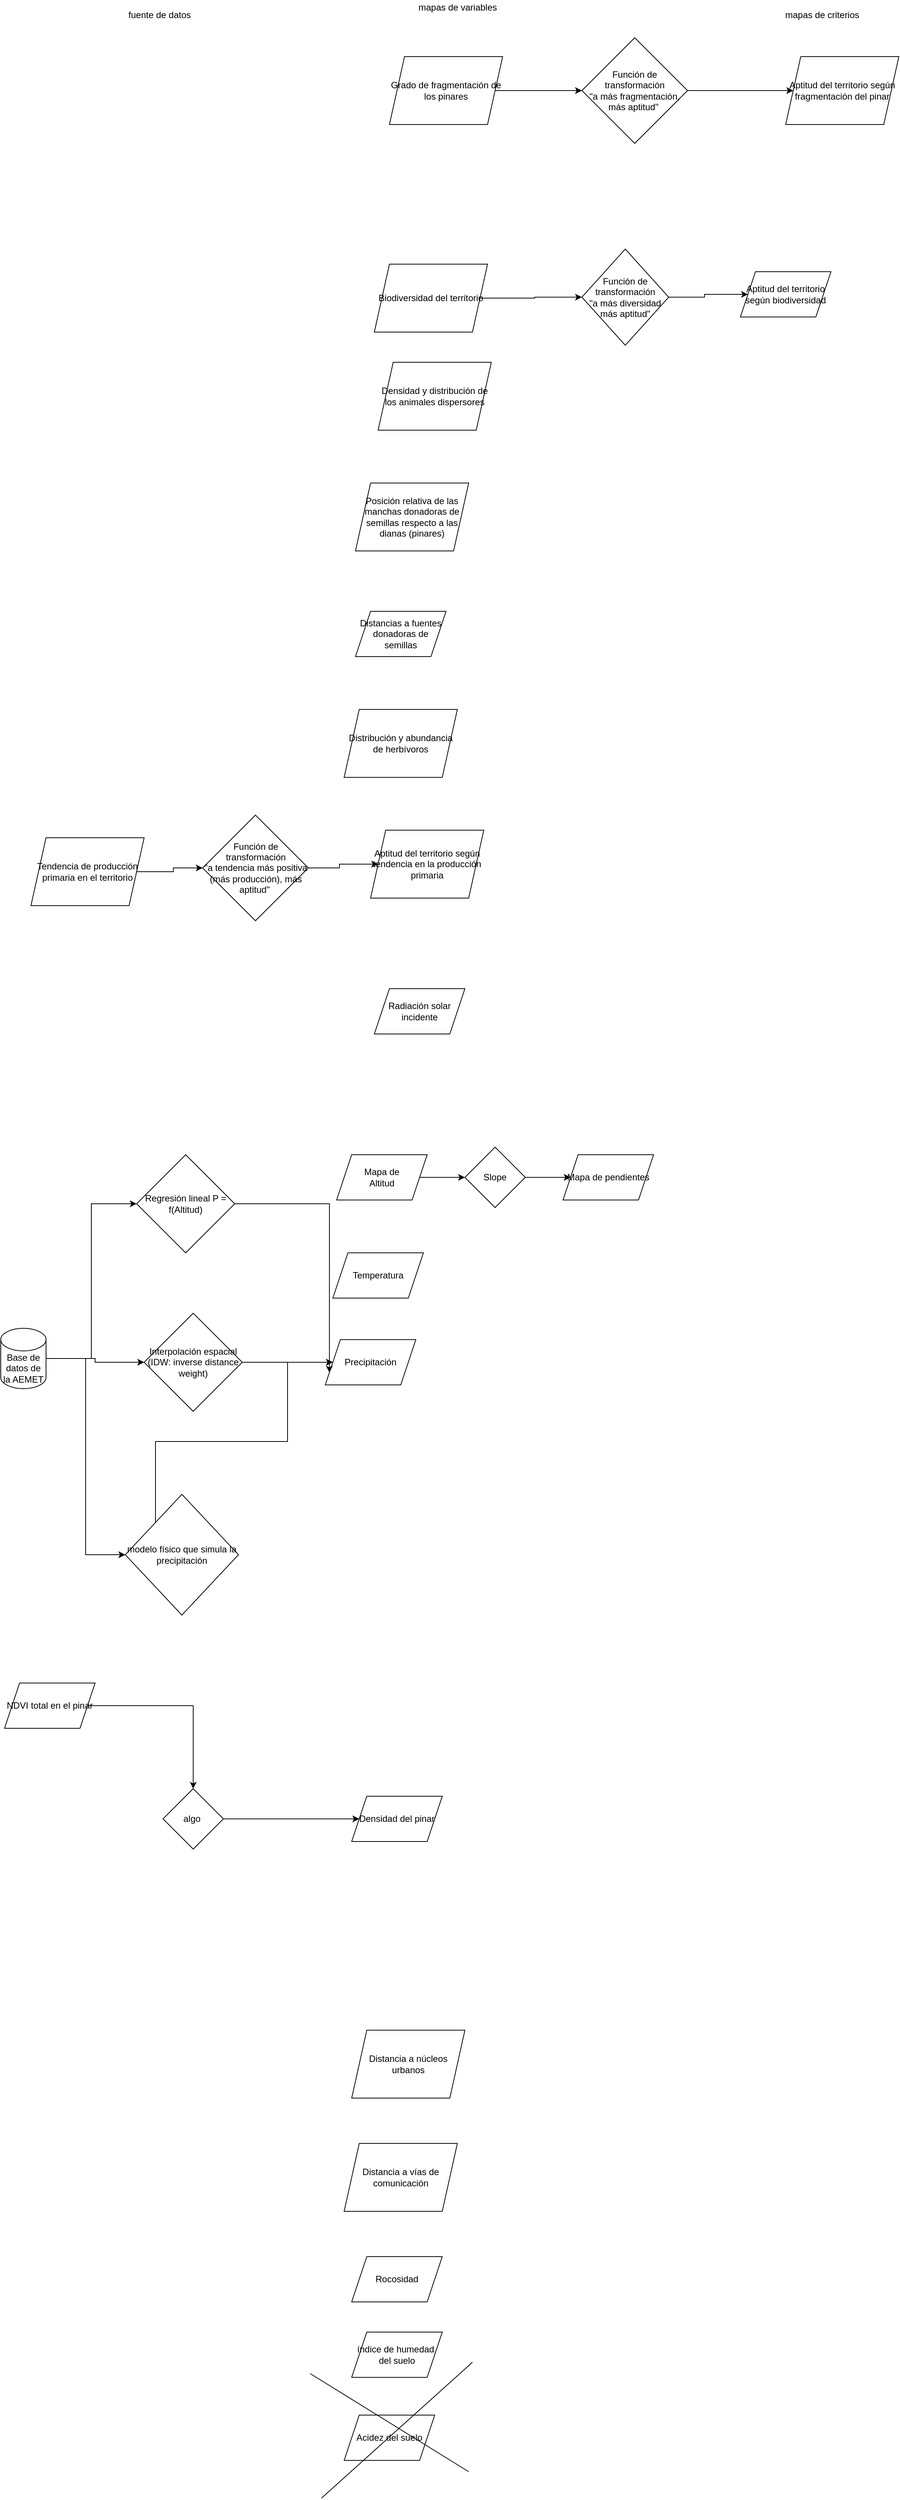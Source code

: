 <mxfile version="17.4.2" type="device"><diagram id="CVFnFEF0VjmhLy7Pes1-" name="Page-1"><mxGraphModel dx="1982" dy="2781" grid="1" gridSize="10" guides="1" tooltips="1" connect="1" arrows="1" fold="1" page="1" pageScale="1" pageWidth="2336" pageHeight="1654" math="0" shadow="0"><root><mxCell id="0"/><mxCell id="1" parent="0"/><mxCell id="jDMrutYzg-nRi5SFJwBp-1" value="Posición relativa de las manchas donadoras de semillas respecto a las dianas (pinares)&lt;br&gt;" style="shape=parallelogram;perimeter=parallelogramPerimeter;whiteSpace=wrap;html=1;fixedSize=1;" parent="1" vertex="1"><mxGeometry x="550" y="-280" width="150" height="90" as="geometry"/></mxCell><mxCell id="jDMrutYzg-nRi5SFJwBp-2" value="Acidez del suelo" style="shape=parallelogram;perimeter=parallelogramPerimeter;whiteSpace=wrap;html=1;fixedSize=1;" parent="1" vertex="1"><mxGeometry x="535" y="2280" width="120" height="60" as="geometry"/></mxCell><mxCell id="jDMrutYzg-nRi5SFJwBp-27" value="" style="edgeStyle=orthogonalEdgeStyle;rounded=0;orthogonalLoop=1;jettySize=auto;html=1;" parent="1" source="jDMrutYzg-nRi5SFJwBp-3" target="jDMrutYzg-nRi5SFJwBp-26" edge="1"><mxGeometry relative="1" as="geometry"/></mxCell><mxCell id="jDMrutYzg-nRi5SFJwBp-3" value="Mapa de &lt;br&gt;Altitud" style="shape=parallelogram;perimeter=parallelogramPerimeter;whiteSpace=wrap;html=1;fixedSize=1;" parent="1" vertex="1"><mxGeometry x="525" y="610" width="120" height="60" as="geometry"/></mxCell><mxCell id="jDMrutYzg-nRi5SFJwBp-4" value="Temperatura" style="shape=parallelogram;perimeter=parallelogramPerimeter;whiteSpace=wrap;html=1;fixedSize=1;" parent="1" vertex="1"><mxGeometry x="520" y="740" width="120" height="60" as="geometry"/></mxCell><mxCell id="jDMrutYzg-nRi5SFJwBp-5" value="Precipitación" style="shape=parallelogram;perimeter=parallelogramPerimeter;whiteSpace=wrap;html=1;fixedSize=1;" parent="1" vertex="1"><mxGeometry x="510" y="855" width="120" height="60" as="geometry"/></mxCell><mxCell id="jDMrutYzg-nRi5SFJwBp-9" value="Mapa de pendientes" style="shape=parallelogram;perimeter=parallelogramPerimeter;whiteSpace=wrap;html=1;fixedSize=1;" parent="1" vertex="1"><mxGeometry x="825" y="610" width="120" height="60" as="geometry"/></mxCell><mxCell id="jDMrutYzg-nRi5SFJwBp-10" value="Radiación solar incidente" style="shape=parallelogram;perimeter=parallelogramPerimeter;whiteSpace=wrap;html=1;fixedSize=1;" parent="1" vertex="1"><mxGeometry x="575" y="390" width="120" height="60" as="geometry"/></mxCell><mxCell id="jDMrutYzg-nRi5SFJwBp-16" value="Rocosidad" style="shape=parallelogram;perimeter=parallelogramPerimeter;whiteSpace=wrap;html=1;fixedSize=1;" parent="1" vertex="1"><mxGeometry x="545" y="2070" width="120" height="60" as="geometry"/></mxCell><mxCell id="jDMrutYzg-nRi5SFJwBp-24" value="Densidad del pinar" style="shape=parallelogram;perimeter=parallelogramPerimeter;whiteSpace=wrap;html=1;fixedSize=1;" parent="1" vertex="1"><mxGeometry x="545" y="1460" width="120" height="60" as="geometry"/></mxCell><mxCell id="jDMrutYzg-nRi5SFJwBp-28" style="edgeStyle=orthogonalEdgeStyle;rounded=0;orthogonalLoop=1;jettySize=auto;html=1;" parent="1" source="jDMrutYzg-nRi5SFJwBp-26" target="jDMrutYzg-nRi5SFJwBp-9" edge="1"><mxGeometry relative="1" as="geometry"/></mxCell><mxCell id="jDMrutYzg-nRi5SFJwBp-26" value="Slope" style="rhombus;whiteSpace=wrap;html=1;" parent="1" vertex="1"><mxGeometry x="695" y="600" width="80" height="80" as="geometry"/></mxCell><mxCell id="DqTmNQmAp-WuJFFMCKw--1" value="Distancias a fuentes donadoras de semillas" style="shape=parallelogram;perimeter=parallelogramPerimeter;whiteSpace=wrap;html=1;fixedSize=1;" parent="1" vertex="1"><mxGeometry x="550" y="-110" width="120" height="60" as="geometry"/></mxCell><mxCell id="DqTmNQmAp-WuJFFMCKw--2" value="Densidad y distribución de los animales dispersores" style="shape=parallelogram;perimeter=parallelogramPerimeter;whiteSpace=wrap;html=1;fixedSize=1;" parent="1" vertex="1"><mxGeometry x="580" y="-440" width="150" height="90" as="geometry"/></mxCell><mxCell id="DqTmNQmAp-WuJFFMCKw--18" style="edgeStyle=orthogonalEdgeStyle;rounded=0;orthogonalLoop=1;jettySize=auto;html=1;entryX=0;entryY=0.5;entryDx=0;entryDy=0;" parent="1" source="DqTmNQmAp-WuJFFMCKw--3" target="DqTmNQmAp-WuJFFMCKw--17" edge="1"><mxGeometry relative="1" as="geometry"/></mxCell><mxCell id="DqTmNQmAp-WuJFFMCKw--3" value="Grado de fragmentación de los pinares" style="shape=parallelogram;perimeter=parallelogramPerimeter;whiteSpace=wrap;html=1;fixedSize=1;" parent="1" vertex="1"><mxGeometry x="595" y="-845" width="150" height="90" as="geometry"/></mxCell><mxCell id="DqTmNQmAp-WuJFFMCKw--4" value="Distancia a núcleos urbanos" style="shape=parallelogram;perimeter=parallelogramPerimeter;whiteSpace=wrap;html=1;fixedSize=1;" parent="1" vertex="1"><mxGeometry x="545" y="1770" width="150" height="90" as="geometry"/></mxCell><mxCell id="DqTmNQmAp-WuJFFMCKw--5" value="Distribución y abundancia de herbívoros" style="shape=parallelogram;perimeter=parallelogramPerimeter;whiteSpace=wrap;html=1;fixedSize=1;" parent="1" vertex="1"><mxGeometry x="535" y="20" width="150" height="90" as="geometry"/></mxCell><mxCell id="DqTmNQmAp-WuJFFMCKw--6" value="Distancia a vías de comunicación" style="shape=parallelogram;perimeter=parallelogramPerimeter;whiteSpace=wrap;html=1;fixedSize=1;" parent="1" vertex="1"><mxGeometry x="535" y="1920" width="150" height="90" as="geometry"/></mxCell><mxCell id="DqTmNQmAp-WuJFFMCKw--15" style="edgeStyle=orthogonalEdgeStyle;rounded=0;orthogonalLoop=1;jettySize=auto;html=1;entryX=0;entryY=0.5;entryDx=0;entryDy=0;" parent="1" source="DqTmNQmAp-WuJFFMCKw--7" target="DqTmNQmAp-WuJFFMCKw--13" edge="1"><mxGeometry relative="1" as="geometry"/></mxCell><mxCell id="DqTmNQmAp-WuJFFMCKw--7" value="Tendencia de producción primaria en el territorio" style="shape=parallelogram;perimeter=parallelogramPerimeter;whiteSpace=wrap;html=1;fixedSize=1;" parent="1" vertex="1"><mxGeometry x="120" y="190" width="150" height="90" as="geometry"/></mxCell><mxCell id="DqTmNQmAp-WuJFFMCKw--10" value="" style="edgeStyle=orthogonalEdgeStyle;rounded=0;orthogonalLoop=1;jettySize=auto;html=1;" parent="1" source="DqTmNQmAp-WuJFFMCKw--8" target="DqTmNQmAp-WuJFFMCKw--9" edge="1"><mxGeometry relative="1" as="geometry"/></mxCell><mxCell id="DqTmNQmAp-WuJFFMCKw--8" value="Biodiversidad del territorio" style="shape=parallelogram;perimeter=parallelogramPerimeter;whiteSpace=wrap;html=1;fixedSize=1;" parent="1" vertex="1"><mxGeometry x="575" y="-570" width="150" height="90" as="geometry"/></mxCell><mxCell id="DqTmNQmAp-WuJFFMCKw--12" style="edgeStyle=orthogonalEdgeStyle;rounded=0;orthogonalLoop=1;jettySize=auto;html=1;" parent="1" source="DqTmNQmAp-WuJFFMCKw--9" target="DqTmNQmAp-WuJFFMCKw--11" edge="1"><mxGeometry relative="1" as="geometry"/></mxCell><mxCell id="DqTmNQmAp-WuJFFMCKw--9" value="Función de transformación&lt;br&gt;&quot;a más diversidad más aptitud&quot;" style="rhombus;whiteSpace=wrap;html=1;" parent="1" vertex="1"><mxGeometry x="850" y="-590" width="115" height="127.5" as="geometry"/></mxCell><mxCell id="DqTmNQmAp-WuJFFMCKw--11" value="Aptitud del territorio según biodiversidad" style="shape=parallelogram;perimeter=parallelogramPerimeter;whiteSpace=wrap;html=1;fixedSize=1;" parent="1" vertex="1"><mxGeometry x="1060" y="-560" width="120" height="60" as="geometry"/></mxCell><mxCell id="DqTmNQmAp-WuJFFMCKw--16" style="edgeStyle=orthogonalEdgeStyle;rounded=0;orthogonalLoop=1;jettySize=auto;html=1;" parent="1" source="DqTmNQmAp-WuJFFMCKw--13" target="DqTmNQmAp-WuJFFMCKw--14" edge="1"><mxGeometry relative="1" as="geometry"/></mxCell><mxCell id="DqTmNQmAp-WuJFFMCKw--13" value="Función de transformación&lt;br&gt;&quot;a tendencia más positiva (más producción), más aptitud&quot;&amp;nbsp;" style="rhombus;whiteSpace=wrap;html=1;" parent="1" vertex="1"><mxGeometry x="347.5" y="160" width="140" height="140" as="geometry"/></mxCell><mxCell id="DqTmNQmAp-WuJFFMCKw--14" value="Aptitud del territorio según tendencia en la producción primaria" style="shape=parallelogram;perimeter=parallelogramPerimeter;whiteSpace=wrap;html=1;fixedSize=1;" parent="1" vertex="1"><mxGeometry x="570" y="180" width="150" height="90" as="geometry"/></mxCell><mxCell id="DqTmNQmAp-WuJFFMCKw--20" style="edgeStyle=orthogonalEdgeStyle;rounded=0;orthogonalLoop=1;jettySize=auto;html=1;entryX=0;entryY=0.5;entryDx=0;entryDy=0;" parent="1" source="DqTmNQmAp-WuJFFMCKw--17" target="DqTmNQmAp-WuJFFMCKw--19" edge="1"><mxGeometry relative="1" as="geometry"/></mxCell><mxCell id="DqTmNQmAp-WuJFFMCKw--17" value="Función de transformación&lt;br&gt;&quot;a más fragmentación, más aptitud&quot;&amp;nbsp;" style="rhombus;whiteSpace=wrap;html=1;" parent="1" vertex="1"><mxGeometry x="850" y="-870" width="140" height="140" as="geometry"/></mxCell><mxCell id="DqTmNQmAp-WuJFFMCKw--19" value="Aptitud del territorio según fragmentación del pinar" style="shape=parallelogram;perimeter=parallelogramPerimeter;whiteSpace=wrap;html=1;fixedSize=1;" parent="1" vertex="1"><mxGeometry x="1120" y="-845" width="150" height="90" as="geometry"/></mxCell><mxCell id="DqTmNQmAp-WuJFFMCKw--21" value="mapas de criterios" style="text;html=1;align=center;verticalAlign=middle;resizable=0;points=[];autosize=1;strokeColor=none;fillColor=none;" parent="1" vertex="1"><mxGeometry x="1113" y="-910" width="110" height="20" as="geometry"/></mxCell><mxCell id="DqTmNQmAp-WuJFFMCKw--22" value="mapas de variables" style="text;html=1;align=center;verticalAlign=middle;resizable=0;points=[];autosize=1;strokeColor=none;fillColor=none;" parent="1" vertex="1"><mxGeometry x="625" y="-920" width="120" height="20" as="geometry"/></mxCell><mxCell id="DqTmNQmAp-WuJFFMCKw--23" value="" style="endArrow=none;html=1;rounded=0;" parent="1" edge="1"><mxGeometry width="50" height="50" relative="1" as="geometry"><mxPoint x="505" y="2390" as="sourcePoint"/><mxPoint x="705" y="2210" as="targetPoint"/></mxGeometry></mxCell><mxCell id="DqTmNQmAp-WuJFFMCKw--24" value="" style="endArrow=none;html=1;rounded=0;" parent="1" edge="1"><mxGeometry width="50" height="50" relative="1" as="geometry"><mxPoint x="490" y="2225" as="sourcePoint"/><mxPoint x="700" y="2355" as="targetPoint"/></mxGeometry></mxCell><mxCell id="DqTmNQmAp-WuJFFMCKw--25" value="índice de humedad&amp;nbsp; del suelo" style="shape=parallelogram;perimeter=parallelogramPerimeter;whiteSpace=wrap;html=1;fixedSize=1;" parent="1" vertex="1"><mxGeometry x="545" y="2170" width="120" height="60" as="geometry"/></mxCell><mxCell id="DqTmNQmAp-WuJFFMCKw--31" style="edgeStyle=orthogonalEdgeStyle;rounded=0;orthogonalLoop=1;jettySize=auto;html=1;entryX=0;entryY=0.5;entryDx=0;entryDy=0;" parent="1" source="DqTmNQmAp-WuJFFMCKw--26" target="DqTmNQmAp-WuJFFMCKw--30" edge="1"><mxGeometry relative="1" as="geometry"/></mxCell><mxCell id="DqTmNQmAp-WuJFFMCKw--34" style="edgeStyle=orthogonalEdgeStyle;rounded=0;orthogonalLoop=1;jettySize=auto;html=1;entryX=0;entryY=0.5;entryDx=0;entryDy=0;" parent="1" source="DqTmNQmAp-WuJFFMCKw--26" target="DqTmNQmAp-WuJFFMCKw--33" edge="1"><mxGeometry relative="1" as="geometry"/></mxCell><mxCell id="DqTmNQmAp-WuJFFMCKw--37" style="edgeStyle=orthogonalEdgeStyle;rounded=0;orthogonalLoop=1;jettySize=auto;html=1;entryX=0;entryY=0.5;entryDx=0;entryDy=0;" parent="1" source="DqTmNQmAp-WuJFFMCKw--26" target="DqTmNQmAp-WuJFFMCKw--36" edge="1"><mxGeometry relative="1" as="geometry"/></mxCell><mxCell id="DqTmNQmAp-WuJFFMCKw--26" value="Base de datos de la AEMET" style="shape=cylinder3;whiteSpace=wrap;html=1;boundedLbl=1;backgroundOutline=1;size=15;" parent="1" vertex="1"><mxGeometry x="80" y="840" width="60" height="80" as="geometry"/></mxCell><mxCell id="DqTmNQmAp-WuJFFMCKw--32" style="edgeStyle=orthogonalEdgeStyle;rounded=0;orthogonalLoop=1;jettySize=auto;html=1;entryX=0;entryY=0.75;entryDx=0;entryDy=0;" parent="1" source="DqTmNQmAp-WuJFFMCKw--30" target="jDMrutYzg-nRi5SFJwBp-5" edge="1"><mxGeometry relative="1" as="geometry"/></mxCell><mxCell id="DqTmNQmAp-WuJFFMCKw--30" value="Regresión lineal P = f(Altitud)" style="rhombus;whiteSpace=wrap;html=1;" parent="1" vertex="1"><mxGeometry x="260" y="610" width="130" height="130" as="geometry"/></mxCell><mxCell id="DqTmNQmAp-WuJFFMCKw--35" style="edgeStyle=orthogonalEdgeStyle;rounded=0;orthogonalLoop=1;jettySize=auto;html=1;" parent="1" source="DqTmNQmAp-WuJFFMCKw--33" target="jDMrutYzg-nRi5SFJwBp-5" edge="1"><mxGeometry relative="1" as="geometry"/></mxCell><mxCell id="DqTmNQmAp-WuJFFMCKw--33" value="Interpolación espacial (IDW: inverse distance weight)" style="rhombus;whiteSpace=wrap;html=1;" parent="1" vertex="1"><mxGeometry x="270" y="820" width="130" height="130" as="geometry"/></mxCell><mxCell id="DqTmNQmAp-WuJFFMCKw--38" style="edgeStyle=orthogonalEdgeStyle;rounded=0;orthogonalLoop=1;jettySize=auto;html=1;" parent="1" source="DqTmNQmAp-WuJFFMCKw--36" target="jDMrutYzg-nRi5SFJwBp-5" edge="1"><mxGeometry relative="1" as="geometry"><Array as="points"><mxPoint x="285" y="990"/><mxPoint x="460" y="990"/><mxPoint x="460" y="885"/></Array></mxGeometry></mxCell><mxCell id="DqTmNQmAp-WuJFFMCKw--36" value="modelo físico que simula la precipitación" style="rhombus;whiteSpace=wrap;html=1;" parent="1" vertex="1"><mxGeometry x="245" y="1060" width="150" height="160" as="geometry"/></mxCell><mxCell id="DqTmNQmAp-WuJFFMCKw--41" style="edgeStyle=orthogonalEdgeStyle;rounded=0;orthogonalLoop=1;jettySize=auto;html=1;" parent="1" source="DqTmNQmAp-WuJFFMCKw--39" target="DqTmNQmAp-WuJFFMCKw--40" edge="1"><mxGeometry relative="1" as="geometry"/></mxCell><mxCell id="DqTmNQmAp-WuJFFMCKw--39" value="NDVI total en el pinar" style="shape=parallelogram;perimeter=parallelogramPerimeter;whiteSpace=wrap;html=1;fixedSize=1;" parent="1" vertex="1"><mxGeometry x="85" y="1310" width="120" height="60" as="geometry"/></mxCell><mxCell id="DqTmNQmAp-WuJFFMCKw--42" style="edgeStyle=orthogonalEdgeStyle;rounded=0;orthogonalLoop=1;jettySize=auto;html=1;entryX=0;entryY=0.5;entryDx=0;entryDy=0;" parent="1" source="DqTmNQmAp-WuJFFMCKw--40" target="jDMrutYzg-nRi5SFJwBp-24" edge="1"><mxGeometry relative="1" as="geometry"/></mxCell><mxCell id="DqTmNQmAp-WuJFFMCKw--40" value="algo&amp;nbsp;" style="rhombus;whiteSpace=wrap;html=1;" parent="1" vertex="1"><mxGeometry x="295" y="1450" width="80" height="80" as="geometry"/></mxCell><mxCell id="u-lQcjOvRVVrxnEtOUGd-1" value="fuente de datos" style="text;html=1;align=center;verticalAlign=middle;resizable=0;points=[];autosize=1;strokeColor=none;fillColor=none;" vertex="1" parent="1"><mxGeometry x="240" y="-910" width="100" height="20" as="geometry"/></mxCell></root></mxGraphModel></diagram></mxfile>